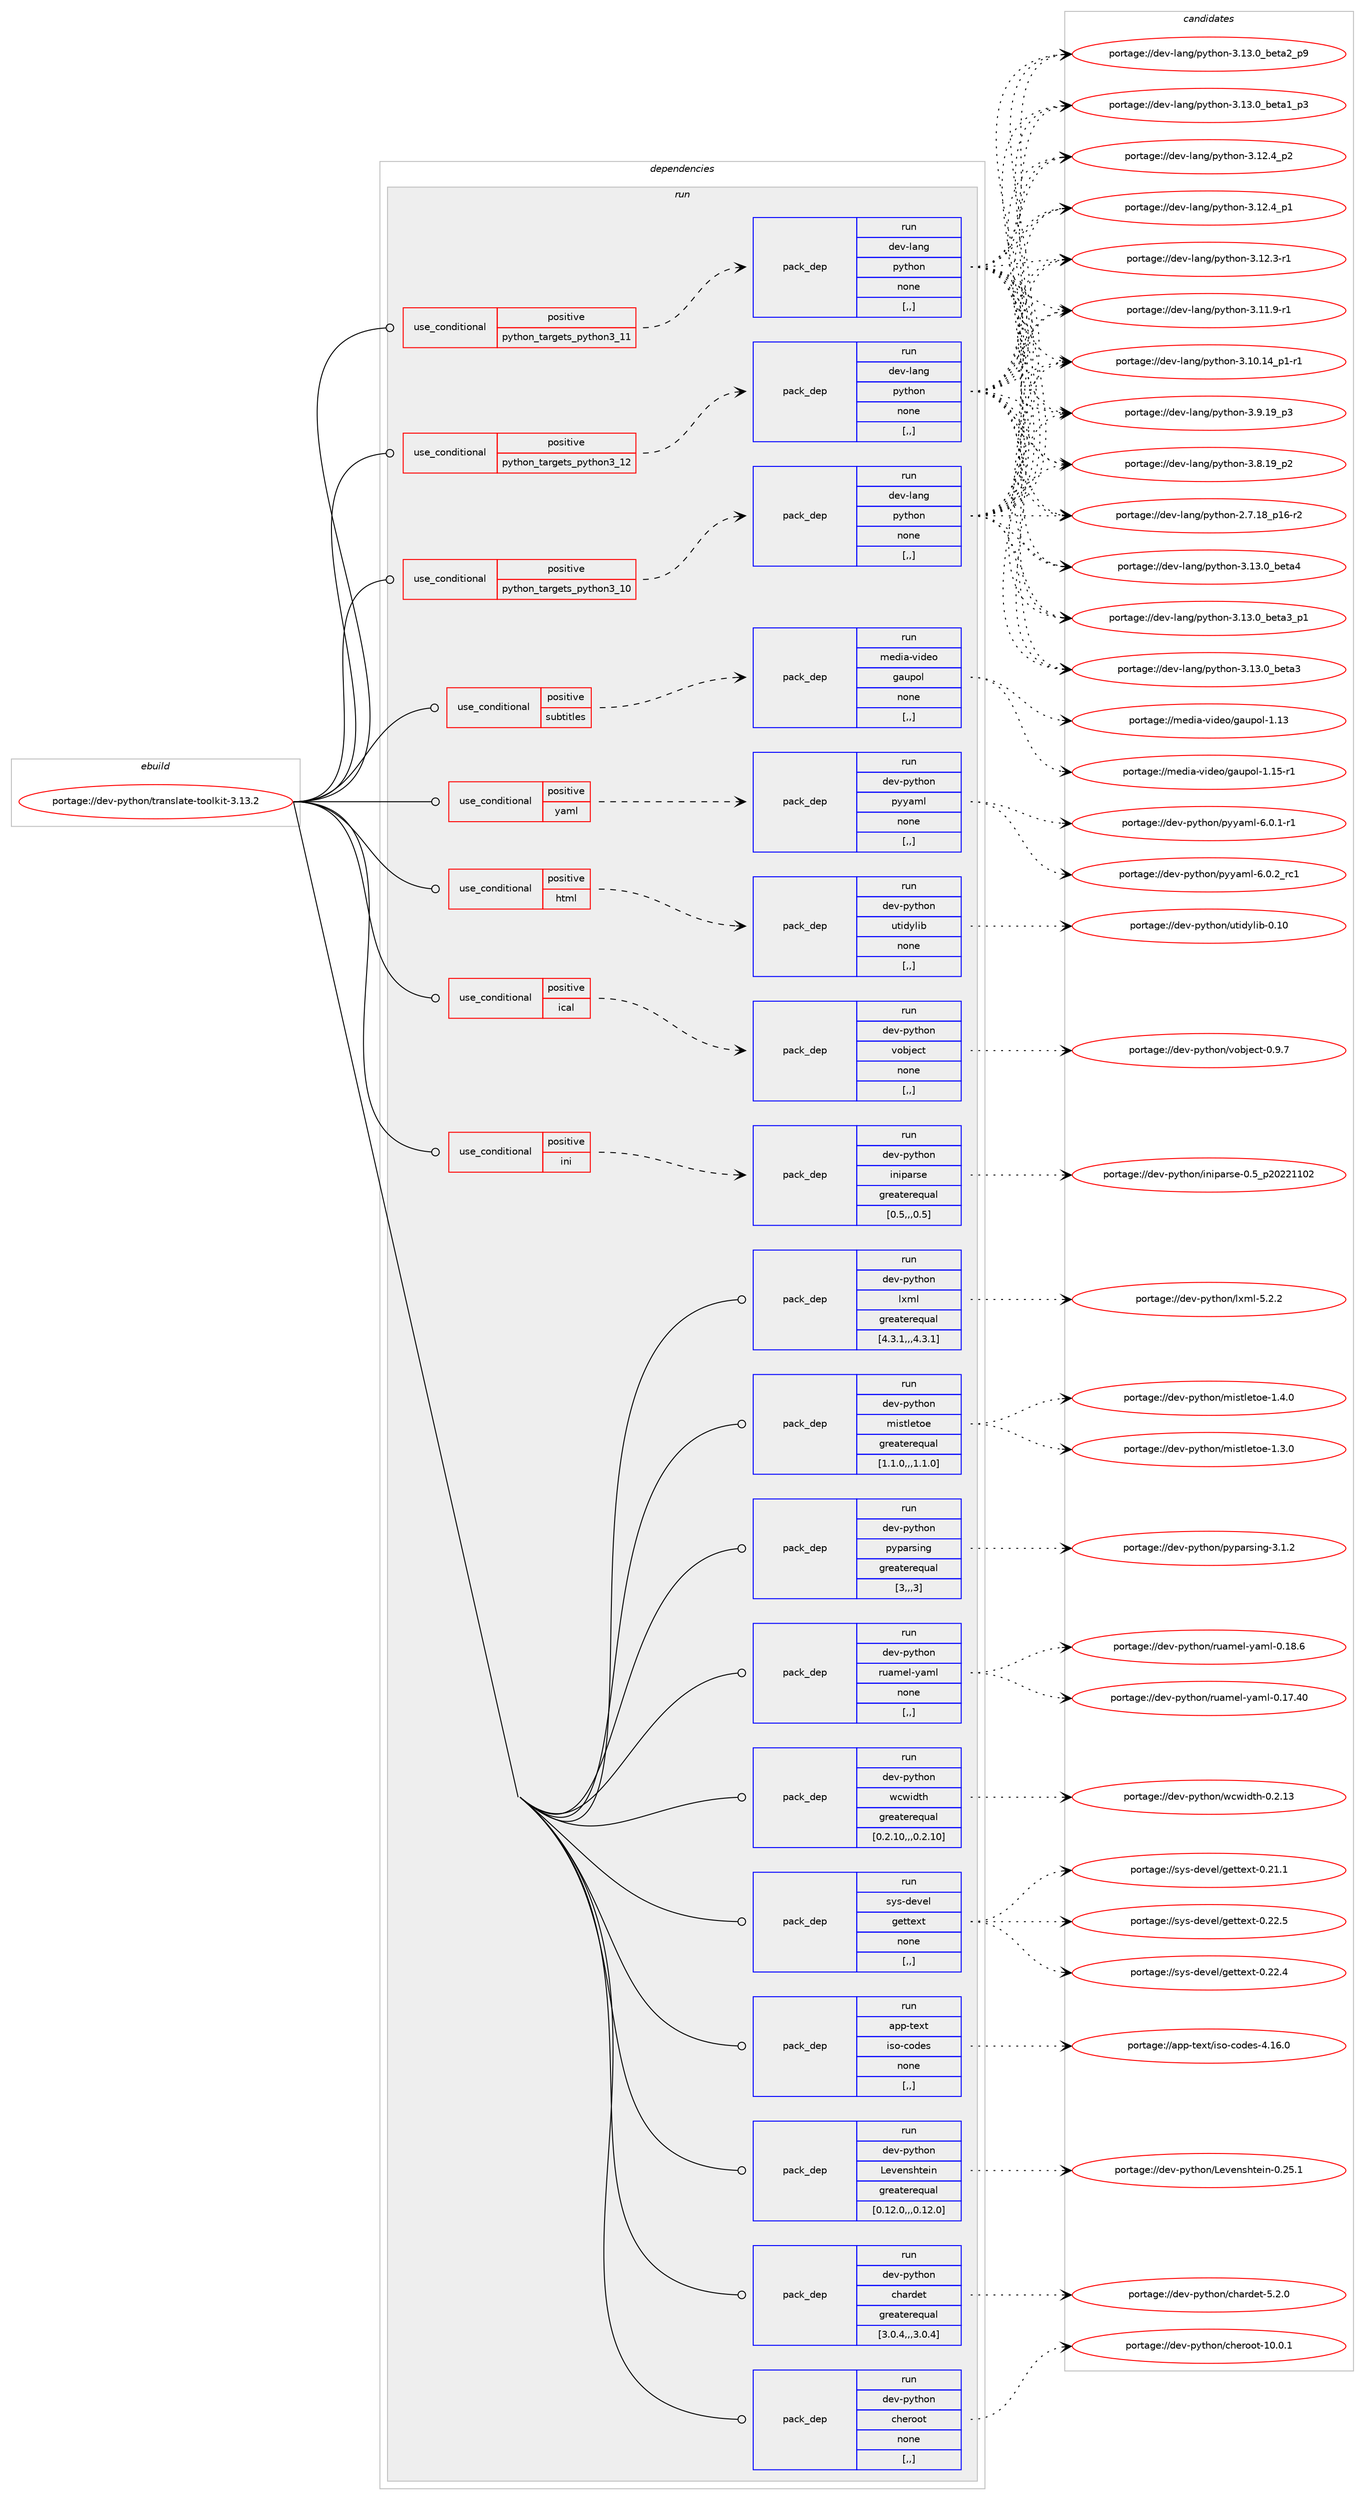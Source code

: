 digraph prolog {

# *************
# Graph options
# *************

newrank=true;
concentrate=true;
compound=true;
graph [rankdir=LR,fontname=Helvetica,fontsize=10,ranksep=1.5];#, ranksep=2.5, nodesep=0.2];
edge  [arrowhead=vee];
node  [fontname=Helvetica,fontsize=10];

# **********
# The ebuild
# **********

subgraph cluster_leftcol {
color=gray;
label=<<i>ebuild</i>>;
id [label="portage://dev-python/translate-toolkit-3.13.2", color=red, width=4, href="../dev-python/translate-toolkit-3.13.2.svg"];
}

# ****************
# The dependencies
# ****************

subgraph cluster_midcol {
color=gray;
label=<<i>dependencies</i>>;
subgraph cluster_compile {
fillcolor="#eeeeee";
style=filled;
label=<<i>compile</i>>;
}
subgraph cluster_compileandrun {
fillcolor="#eeeeee";
style=filled;
label=<<i>compile and run</i>>;
}
subgraph cluster_run {
fillcolor="#eeeeee";
style=filled;
label=<<i>run</i>>;
subgraph cond40707 {
dependency166316 [label=<<TABLE BORDER="0" CELLBORDER="1" CELLSPACING="0" CELLPADDING="4"><TR><TD ROWSPAN="3" CELLPADDING="10">use_conditional</TD></TR><TR><TD>positive</TD></TR><TR><TD>html</TD></TR></TABLE>>, shape=none, color=red];
subgraph pack124335 {
dependency166317 [label=<<TABLE BORDER="0" CELLBORDER="1" CELLSPACING="0" CELLPADDING="4" WIDTH="220"><TR><TD ROWSPAN="6" CELLPADDING="30">pack_dep</TD></TR><TR><TD WIDTH="110">run</TD></TR><TR><TD>dev-python</TD></TR><TR><TD>utidylib</TD></TR><TR><TD>none</TD></TR><TR><TD>[,,]</TD></TR></TABLE>>, shape=none, color=blue];
}
dependency166316:e -> dependency166317:w [weight=20,style="dashed",arrowhead="vee"];
}
id:e -> dependency166316:w [weight=20,style="solid",arrowhead="odot"];
subgraph cond40708 {
dependency166318 [label=<<TABLE BORDER="0" CELLBORDER="1" CELLSPACING="0" CELLPADDING="4"><TR><TD ROWSPAN="3" CELLPADDING="10">use_conditional</TD></TR><TR><TD>positive</TD></TR><TR><TD>ical</TD></TR></TABLE>>, shape=none, color=red];
subgraph pack124336 {
dependency166319 [label=<<TABLE BORDER="0" CELLBORDER="1" CELLSPACING="0" CELLPADDING="4" WIDTH="220"><TR><TD ROWSPAN="6" CELLPADDING="30">pack_dep</TD></TR><TR><TD WIDTH="110">run</TD></TR><TR><TD>dev-python</TD></TR><TR><TD>vobject</TD></TR><TR><TD>none</TD></TR><TR><TD>[,,]</TD></TR></TABLE>>, shape=none, color=blue];
}
dependency166318:e -> dependency166319:w [weight=20,style="dashed",arrowhead="vee"];
}
id:e -> dependency166318:w [weight=20,style="solid",arrowhead="odot"];
subgraph cond40709 {
dependency166320 [label=<<TABLE BORDER="0" CELLBORDER="1" CELLSPACING="0" CELLPADDING="4"><TR><TD ROWSPAN="3" CELLPADDING="10">use_conditional</TD></TR><TR><TD>positive</TD></TR><TR><TD>ini</TD></TR></TABLE>>, shape=none, color=red];
subgraph pack124337 {
dependency166321 [label=<<TABLE BORDER="0" CELLBORDER="1" CELLSPACING="0" CELLPADDING="4" WIDTH="220"><TR><TD ROWSPAN="6" CELLPADDING="30">pack_dep</TD></TR><TR><TD WIDTH="110">run</TD></TR><TR><TD>dev-python</TD></TR><TR><TD>iniparse</TD></TR><TR><TD>greaterequal</TD></TR><TR><TD>[0.5,,,0.5]</TD></TR></TABLE>>, shape=none, color=blue];
}
dependency166320:e -> dependency166321:w [weight=20,style="dashed",arrowhead="vee"];
}
id:e -> dependency166320:w [weight=20,style="solid",arrowhead="odot"];
subgraph cond40710 {
dependency166322 [label=<<TABLE BORDER="0" CELLBORDER="1" CELLSPACING="0" CELLPADDING="4"><TR><TD ROWSPAN="3" CELLPADDING="10">use_conditional</TD></TR><TR><TD>positive</TD></TR><TR><TD>python_targets_python3_10</TD></TR></TABLE>>, shape=none, color=red];
subgraph pack124338 {
dependency166323 [label=<<TABLE BORDER="0" CELLBORDER="1" CELLSPACING="0" CELLPADDING="4" WIDTH="220"><TR><TD ROWSPAN="6" CELLPADDING="30">pack_dep</TD></TR><TR><TD WIDTH="110">run</TD></TR><TR><TD>dev-lang</TD></TR><TR><TD>python</TD></TR><TR><TD>none</TD></TR><TR><TD>[,,]</TD></TR></TABLE>>, shape=none, color=blue];
}
dependency166322:e -> dependency166323:w [weight=20,style="dashed",arrowhead="vee"];
}
id:e -> dependency166322:w [weight=20,style="solid",arrowhead="odot"];
subgraph cond40711 {
dependency166324 [label=<<TABLE BORDER="0" CELLBORDER="1" CELLSPACING="0" CELLPADDING="4"><TR><TD ROWSPAN="3" CELLPADDING="10">use_conditional</TD></TR><TR><TD>positive</TD></TR><TR><TD>python_targets_python3_11</TD></TR></TABLE>>, shape=none, color=red];
subgraph pack124339 {
dependency166325 [label=<<TABLE BORDER="0" CELLBORDER="1" CELLSPACING="0" CELLPADDING="4" WIDTH="220"><TR><TD ROWSPAN="6" CELLPADDING="30">pack_dep</TD></TR><TR><TD WIDTH="110">run</TD></TR><TR><TD>dev-lang</TD></TR><TR><TD>python</TD></TR><TR><TD>none</TD></TR><TR><TD>[,,]</TD></TR></TABLE>>, shape=none, color=blue];
}
dependency166324:e -> dependency166325:w [weight=20,style="dashed",arrowhead="vee"];
}
id:e -> dependency166324:w [weight=20,style="solid",arrowhead="odot"];
subgraph cond40712 {
dependency166326 [label=<<TABLE BORDER="0" CELLBORDER="1" CELLSPACING="0" CELLPADDING="4"><TR><TD ROWSPAN="3" CELLPADDING="10">use_conditional</TD></TR><TR><TD>positive</TD></TR><TR><TD>python_targets_python3_12</TD></TR></TABLE>>, shape=none, color=red];
subgraph pack124340 {
dependency166327 [label=<<TABLE BORDER="0" CELLBORDER="1" CELLSPACING="0" CELLPADDING="4" WIDTH="220"><TR><TD ROWSPAN="6" CELLPADDING="30">pack_dep</TD></TR><TR><TD WIDTH="110">run</TD></TR><TR><TD>dev-lang</TD></TR><TR><TD>python</TD></TR><TR><TD>none</TD></TR><TR><TD>[,,]</TD></TR></TABLE>>, shape=none, color=blue];
}
dependency166326:e -> dependency166327:w [weight=20,style="dashed",arrowhead="vee"];
}
id:e -> dependency166326:w [weight=20,style="solid",arrowhead="odot"];
subgraph cond40713 {
dependency166328 [label=<<TABLE BORDER="0" CELLBORDER="1" CELLSPACING="0" CELLPADDING="4"><TR><TD ROWSPAN="3" CELLPADDING="10">use_conditional</TD></TR><TR><TD>positive</TD></TR><TR><TD>subtitles</TD></TR></TABLE>>, shape=none, color=red];
subgraph pack124341 {
dependency166329 [label=<<TABLE BORDER="0" CELLBORDER="1" CELLSPACING="0" CELLPADDING="4" WIDTH="220"><TR><TD ROWSPAN="6" CELLPADDING="30">pack_dep</TD></TR><TR><TD WIDTH="110">run</TD></TR><TR><TD>media-video</TD></TR><TR><TD>gaupol</TD></TR><TR><TD>none</TD></TR><TR><TD>[,,]</TD></TR></TABLE>>, shape=none, color=blue];
}
dependency166328:e -> dependency166329:w [weight=20,style="dashed",arrowhead="vee"];
}
id:e -> dependency166328:w [weight=20,style="solid",arrowhead="odot"];
subgraph cond40714 {
dependency166330 [label=<<TABLE BORDER="0" CELLBORDER="1" CELLSPACING="0" CELLPADDING="4"><TR><TD ROWSPAN="3" CELLPADDING="10">use_conditional</TD></TR><TR><TD>positive</TD></TR><TR><TD>yaml</TD></TR></TABLE>>, shape=none, color=red];
subgraph pack124342 {
dependency166331 [label=<<TABLE BORDER="0" CELLBORDER="1" CELLSPACING="0" CELLPADDING="4" WIDTH="220"><TR><TD ROWSPAN="6" CELLPADDING="30">pack_dep</TD></TR><TR><TD WIDTH="110">run</TD></TR><TR><TD>dev-python</TD></TR><TR><TD>pyyaml</TD></TR><TR><TD>none</TD></TR><TR><TD>[,,]</TD></TR></TABLE>>, shape=none, color=blue];
}
dependency166330:e -> dependency166331:w [weight=20,style="dashed",arrowhead="vee"];
}
id:e -> dependency166330:w [weight=20,style="solid",arrowhead="odot"];
subgraph pack124343 {
dependency166332 [label=<<TABLE BORDER="0" CELLBORDER="1" CELLSPACING="0" CELLPADDING="4" WIDTH="220"><TR><TD ROWSPAN="6" CELLPADDING="30">pack_dep</TD></TR><TR><TD WIDTH="110">run</TD></TR><TR><TD>app-text</TD></TR><TR><TD>iso-codes</TD></TR><TR><TD>none</TD></TR><TR><TD>[,,]</TD></TR></TABLE>>, shape=none, color=blue];
}
id:e -> dependency166332:w [weight=20,style="solid",arrowhead="odot"];
subgraph pack124344 {
dependency166333 [label=<<TABLE BORDER="0" CELLBORDER="1" CELLSPACING="0" CELLPADDING="4" WIDTH="220"><TR><TD ROWSPAN="6" CELLPADDING="30">pack_dep</TD></TR><TR><TD WIDTH="110">run</TD></TR><TR><TD>dev-python</TD></TR><TR><TD>Levenshtein</TD></TR><TR><TD>greaterequal</TD></TR><TR><TD>[0.12.0,,,0.12.0]</TD></TR></TABLE>>, shape=none, color=blue];
}
id:e -> dependency166333:w [weight=20,style="solid",arrowhead="odot"];
subgraph pack124345 {
dependency166334 [label=<<TABLE BORDER="0" CELLBORDER="1" CELLSPACING="0" CELLPADDING="4" WIDTH="220"><TR><TD ROWSPAN="6" CELLPADDING="30">pack_dep</TD></TR><TR><TD WIDTH="110">run</TD></TR><TR><TD>dev-python</TD></TR><TR><TD>chardet</TD></TR><TR><TD>greaterequal</TD></TR><TR><TD>[3.0.4,,,3.0.4]</TD></TR></TABLE>>, shape=none, color=blue];
}
id:e -> dependency166334:w [weight=20,style="solid",arrowhead="odot"];
subgraph pack124346 {
dependency166335 [label=<<TABLE BORDER="0" CELLBORDER="1" CELLSPACING="0" CELLPADDING="4" WIDTH="220"><TR><TD ROWSPAN="6" CELLPADDING="30">pack_dep</TD></TR><TR><TD WIDTH="110">run</TD></TR><TR><TD>dev-python</TD></TR><TR><TD>cheroot</TD></TR><TR><TD>none</TD></TR><TR><TD>[,,]</TD></TR></TABLE>>, shape=none, color=blue];
}
id:e -> dependency166335:w [weight=20,style="solid",arrowhead="odot"];
subgraph pack124347 {
dependency166336 [label=<<TABLE BORDER="0" CELLBORDER="1" CELLSPACING="0" CELLPADDING="4" WIDTH="220"><TR><TD ROWSPAN="6" CELLPADDING="30">pack_dep</TD></TR><TR><TD WIDTH="110">run</TD></TR><TR><TD>dev-python</TD></TR><TR><TD>lxml</TD></TR><TR><TD>greaterequal</TD></TR><TR><TD>[4.3.1,,,4.3.1]</TD></TR></TABLE>>, shape=none, color=blue];
}
id:e -> dependency166336:w [weight=20,style="solid",arrowhead="odot"];
subgraph pack124348 {
dependency166337 [label=<<TABLE BORDER="0" CELLBORDER="1" CELLSPACING="0" CELLPADDING="4" WIDTH="220"><TR><TD ROWSPAN="6" CELLPADDING="30">pack_dep</TD></TR><TR><TD WIDTH="110">run</TD></TR><TR><TD>dev-python</TD></TR><TR><TD>mistletoe</TD></TR><TR><TD>greaterequal</TD></TR><TR><TD>[1.1.0,,,1.1.0]</TD></TR></TABLE>>, shape=none, color=blue];
}
id:e -> dependency166337:w [weight=20,style="solid",arrowhead="odot"];
subgraph pack124349 {
dependency166338 [label=<<TABLE BORDER="0" CELLBORDER="1" CELLSPACING="0" CELLPADDING="4" WIDTH="220"><TR><TD ROWSPAN="6" CELLPADDING="30">pack_dep</TD></TR><TR><TD WIDTH="110">run</TD></TR><TR><TD>dev-python</TD></TR><TR><TD>pyparsing</TD></TR><TR><TD>greaterequal</TD></TR><TR><TD>[3,,,3]</TD></TR></TABLE>>, shape=none, color=blue];
}
id:e -> dependency166338:w [weight=20,style="solid",arrowhead="odot"];
subgraph pack124350 {
dependency166339 [label=<<TABLE BORDER="0" CELLBORDER="1" CELLSPACING="0" CELLPADDING="4" WIDTH="220"><TR><TD ROWSPAN="6" CELLPADDING="30">pack_dep</TD></TR><TR><TD WIDTH="110">run</TD></TR><TR><TD>dev-python</TD></TR><TR><TD>ruamel-yaml</TD></TR><TR><TD>none</TD></TR><TR><TD>[,,]</TD></TR></TABLE>>, shape=none, color=blue];
}
id:e -> dependency166339:w [weight=20,style="solid",arrowhead="odot"];
subgraph pack124351 {
dependency166340 [label=<<TABLE BORDER="0" CELLBORDER="1" CELLSPACING="0" CELLPADDING="4" WIDTH="220"><TR><TD ROWSPAN="6" CELLPADDING="30">pack_dep</TD></TR><TR><TD WIDTH="110">run</TD></TR><TR><TD>dev-python</TD></TR><TR><TD>wcwidth</TD></TR><TR><TD>greaterequal</TD></TR><TR><TD>[0.2.10,,,0.2.10]</TD></TR></TABLE>>, shape=none, color=blue];
}
id:e -> dependency166340:w [weight=20,style="solid",arrowhead="odot"];
subgraph pack124352 {
dependency166341 [label=<<TABLE BORDER="0" CELLBORDER="1" CELLSPACING="0" CELLPADDING="4" WIDTH="220"><TR><TD ROWSPAN="6" CELLPADDING="30">pack_dep</TD></TR><TR><TD WIDTH="110">run</TD></TR><TR><TD>sys-devel</TD></TR><TR><TD>gettext</TD></TR><TR><TD>none</TD></TR><TR><TD>[,,]</TD></TR></TABLE>>, shape=none, color=blue];
}
id:e -> dependency166341:w [weight=20,style="solid",arrowhead="odot"];
}
}

# **************
# The candidates
# **************

subgraph cluster_choices {
rank=same;
color=gray;
label=<<i>candidates</i>>;

subgraph choice124335 {
color=black;
nodesep=1;
choice1001011184511212111610411111047117116105100121108105984548464948 [label="portage://dev-python/utidylib-0.10", color=red, width=4,href="../dev-python/utidylib-0.10.svg"];
dependency166317:e -> choice1001011184511212111610411111047117116105100121108105984548464948:w [style=dotted,weight="100"];
}
subgraph choice124336 {
color=black;
nodesep=1;
choice10010111845112121116104111110471181119810610199116454846574655 [label="portage://dev-python/vobject-0.9.7", color=red, width=4,href="../dev-python/vobject-0.9.7.svg"];
dependency166319:e -> choice10010111845112121116104111110471181119810610199116454846574655:w [style=dotted,weight="100"];
}
subgraph choice124337 {
color=black;
nodesep=1;
choice10010111845112121116104111110471051101051129711411510145484653951125048505049494850 [label="portage://dev-python/iniparse-0.5_p20221102", color=red, width=4,href="../dev-python/iniparse-0.5_p20221102.svg"];
dependency166321:e -> choice10010111845112121116104111110471051101051129711411510145484653951125048505049494850:w [style=dotted,weight="100"];
}
subgraph choice124338 {
color=black;
nodesep=1;
choice1001011184510897110103471121211161041111104551464951464895981011169752 [label="portage://dev-lang/python-3.13.0_beta4", color=red, width=4,href="../dev-lang/python-3.13.0_beta4.svg"];
choice10010111845108971101034711212111610411111045514649514648959810111697519511249 [label="portage://dev-lang/python-3.13.0_beta3_p1", color=red, width=4,href="../dev-lang/python-3.13.0_beta3_p1.svg"];
choice1001011184510897110103471121211161041111104551464951464895981011169751 [label="portage://dev-lang/python-3.13.0_beta3", color=red, width=4,href="../dev-lang/python-3.13.0_beta3.svg"];
choice10010111845108971101034711212111610411111045514649514648959810111697509511257 [label="portage://dev-lang/python-3.13.0_beta2_p9", color=red, width=4,href="../dev-lang/python-3.13.0_beta2_p9.svg"];
choice10010111845108971101034711212111610411111045514649514648959810111697499511251 [label="portage://dev-lang/python-3.13.0_beta1_p3", color=red, width=4,href="../dev-lang/python-3.13.0_beta1_p3.svg"];
choice100101118451089711010347112121116104111110455146495046529511250 [label="portage://dev-lang/python-3.12.4_p2", color=red, width=4,href="../dev-lang/python-3.12.4_p2.svg"];
choice100101118451089711010347112121116104111110455146495046529511249 [label="portage://dev-lang/python-3.12.4_p1", color=red, width=4,href="../dev-lang/python-3.12.4_p1.svg"];
choice100101118451089711010347112121116104111110455146495046514511449 [label="portage://dev-lang/python-3.12.3-r1", color=red, width=4,href="../dev-lang/python-3.12.3-r1.svg"];
choice100101118451089711010347112121116104111110455146494946574511449 [label="portage://dev-lang/python-3.11.9-r1", color=red, width=4,href="../dev-lang/python-3.11.9-r1.svg"];
choice100101118451089711010347112121116104111110455146494846495295112494511449 [label="portage://dev-lang/python-3.10.14_p1-r1", color=red, width=4,href="../dev-lang/python-3.10.14_p1-r1.svg"];
choice100101118451089711010347112121116104111110455146574649579511251 [label="portage://dev-lang/python-3.9.19_p3", color=red, width=4,href="../dev-lang/python-3.9.19_p3.svg"];
choice100101118451089711010347112121116104111110455146564649579511250 [label="portage://dev-lang/python-3.8.19_p2", color=red, width=4,href="../dev-lang/python-3.8.19_p2.svg"];
choice100101118451089711010347112121116104111110455046554649569511249544511450 [label="portage://dev-lang/python-2.7.18_p16-r2", color=red, width=4,href="../dev-lang/python-2.7.18_p16-r2.svg"];
dependency166323:e -> choice1001011184510897110103471121211161041111104551464951464895981011169752:w [style=dotted,weight="100"];
dependency166323:e -> choice10010111845108971101034711212111610411111045514649514648959810111697519511249:w [style=dotted,weight="100"];
dependency166323:e -> choice1001011184510897110103471121211161041111104551464951464895981011169751:w [style=dotted,weight="100"];
dependency166323:e -> choice10010111845108971101034711212111610411111045514649514648959810111697509511257:w [style=dotted,weight="100"];
dependency166323:e -> choice10010111845108971101034711212111610411111045514649514648959810111697499511251:w [style=dotted,weight="100"];
dependency166323:e -> choice100101118451089711010347112121116104111110455146495046529511250:w [style=dotted,weight="100"];
dependency166323:e -> choice100101118451089711010347112121116104111110455146495046529511249:w [style=dotted,weight="100"];
dependency166323:e -> choice100101118451089711010347112121116104111110455146495046514511449:w [style=dotted,weight="100"];
dependency166323:e -> choice100101118451089711010347112121116104111110455146494946574511449:w [style=dotted,weight="100"];
dependency166323:e -> choice100101118451089711010347112121116104111110455146494846495295112494511449:w [style=dotted,weight="100"];
dependency166323:e -> choice100101118451089711010347112121116104111110455146574649579511251:w [style=dotted,weight="100"];
dependency166323:e -> choice100101118451089711010347112121116104111110455146564649579511250:w [style=dotted,weight="100"];
dependency166323:e -> choice100101118451089711010347112121116104111110455046554649569511249544511450:w [style=dotted,weight="100"];
}
subgraph choice124339 {
color=black;
nodesep=1;
choice1001011184510897110103471121211161041111104551464951464895981011169752 [label="portage://dev-lang/python-3.13.0_beta4", color=red, width=4,href="../dev-lang/python-3.13.0_beta4.svg"];
choice10010111845108971101034711212111610411111045514649514648959810111697519511249 [label="portage://dev-lang/python-3.13.0_beta3_p1", color=red, width=4,href="../dev-lang/python-3.13.0_beta3_p1.svg"];
choice1001011184510897110103471121211161041111104551464951464895981011169751 [label="portage://dev-lang/python-3.13.0_beta3", color=red, width=4,href="../dev-lang/python-3.13.0_beta3.svg"];
choice10010111845108971101034711212111610411111045514649514648959810111697509511257 [label="portage://dev-lang/python-3.13.0_beta2_p9", color=red, width=4,href="../dev-lang/python-3.13.0_beta2_p9.svg"];
choice10010111845108971101034711212111610411111045514649514648959810111697499511251 [label="portage://dev-lang/python-3.13.0_beta1_p3", color=red, width=4,href="../dev-lang/python-3.13.0_beta1_p3.svg"];
choice100101118451089711010347112121116104111110455146495046529511250 [label="portage://dev-lang/python-3.12.4_p2", color=red, width=4,href="../dev-lang/python-3.12.4_p2.svg"];
choice100101118451089711010347112121116104111110455146495046529511249 [label="portage://dev-lang/python-3.12.4_p1", color=red, width=4,href="../dev-lang/python-3.12.4_p1.svg"];
choice100101118451089711010347112121116104111110455146495046514511449 [label="portage://dev-lang/python-3.12.3-r1", color=red, width=4,href="../dev-lang/python-3.12.3-r1.svg"];
choice100101118451089711010347112121116104111110455146494946574511449 [label="portage://dev-lang/python-3.11.9-r1", color=red, width=4,href="../dev-lang/python-3.11.9-r1.svg"];
choice100101118451089711010347112121116104111110455146494846495295112494511449 [label="portage://dev-lang/python-3.10.14_p1-r1", color=red, width=4,href="../dev-lang/python-3.10.14_p1-r1.svg"];
choice100101118451089711010347112121116104111110455146574649579511251 [label="portage://dev-lang/python-3.9.19_p3", color=red, width=4,href="../dev-lang/python-3.9.19_p3.svg"];
choice100101118451089711010347112121116104111110455146564649579511250 [label="portage://dev-lang/python-3.8.19_p2", color=red, width=4,href="../dev-lang/python-3.8.19_p2.svg"];
choice100101118451089711010347112121116104111110455046554649569511249544511450 [label="portage://dev-lang/python-2.7.18_p16-r2", color=red, width=4,href="../dev-lang/python-2.7.18_p16-r2.svg"];
dependency166325:e -> choice1001011184510897110103471121211161041111104551464951464895981011169752:w [style=dotted,weight="100"];
dependency166325:e -> choice10010111845108971101034711212111610411111045514649514648959810111697519511249:w [style=dotted,weight="100"];
dependency166325:e -> choice1001011184510897110103471121211161041111104551464951464895981011169751:w [style=dotted,weight="100"];
dependency166325:e -> choice10010111845108971101034711212111610411111045514649514648959810111697509511257:w [style=dotted,weight="100"];
dependency166325:e -> choice10010111845108971101034711212111610411111045514649514648959810111697499511251:w [style=dotted,weight="100"];
dependency166325:e -> choice100101118451089711010347112121116104111110455146495046529511250:w [style=dotted,weight="100"];
dependency166325:e -> choice100101118451089711010347112121116104111110455146495046529511249:w [style=dotted,weight="100"];
dependency166325:e -> choice100101118451089711010347112121116104111110455146495046514511449:w [style=dotted,weight="100"];
dependency166325:e -> choice100101118451089711010347112121116104111110455146494946574511449:w [style=dotted,weight="100"];
dependency166325:e -> choice100101118451089711010347112121116104111110455146494846495295112494511449:w [style=dotted,weight="100"];
dependency166325:e -> choice100101118451089711010347112121116104111110455146574649579511251:w [style=dotted,weight="100"];
dependency166325:e -> choice100101118451089711010347112121116104111110455146564649579511250:w [style=dotted,weight="100"];
dependency166325:e -> choice100101118451089711010347112121116104111110455046554649569511249544511450:w [style=dotted,weight="100"];
}
subgraph choice124340 {
color=black;
nodesep=1;
choice1001011184510897110103471121211161041111104551464951464895981011169752 [label="portage://dev-lang/python-3.13.0_beta4", color=red, width=4,href="../dev-lang/python-3.13.0_beta4.svg"];
choice10010111845108971101034711212111610411111045514649514648959810111697519511249 [label="portage://dev-lang/python-3.13.0_beta3_p1", color=red, width=4,href="../dev-lang/python-3.13.0_beta3_p1.svg"];
choice1001011184510897110103471121211161041111104551464951464895981011169751 [label="portage://dev-lang/python-3.13.0_beta3", color=red, width=4,href="../dev-lang/python-3.13.0_beta3.svg"];
choice10010111845108971101034711212111610411111045514649514648959810111697509511257 [label="portage://dev-lang/python-3.13.0_beta2_p9", color=red, width=4,href="../dev-lang/python-3.13.0_beta2_p9.svg"];
choice10010111845108971101034711212111610411111045514649514648959810111697499511251 [label="portage://dev-lang/python-3.13.0_beta1_p3", color=red, width=4,href="../dev-lang/python-3.13.0_beta1_p3.svg"];
choice100101118451089711010347112121116104111110455146495046529511250 [label="portage://dev-lang/python-3.12.4_p2", color=red, width=4,href="../dev-lang/python-3.12.4_p2.svg"];
choice100101118451089711010347112121116104111110455146495046529511249 [label="portage://dev-lang/python-3.12.4_p1", color=red, width=4,href="../dev-lang/python-3.12.4_p1.svg"];
choice100101118451089711010347112121116104111110455146495046514511449 [label="portage://dev-lang/python-3.12.3-r1", color=red, width=4,href="../dev-lang/python-3.12.3-r1.svg"];
choice100101118451089711010347112121116104111110455146494946574511449 [label="portage://dev-lang/python-3.11.9-r1", color=red, width=4,href="../dev-lang/python-3.11.9-r1.svg"];
choice100101118451089711010347112121116104111110455146494846495295112494511449 [label="portage://dev-lang/python-3.10.14_p1-r1", color=red, width=4,href="../dev-lang/python-3.10.14_p1-r1.svg"];
choice100101118451089711010347112121116104111110455146574649579511251 [label="portage://dev-lang/python-3.9.19_p3", color=red, width=4,href="../dev-lang/python-3.9.19_p3.svg"];
choice100101118451089711010347112121116104111110455146564649579511250 [label="portage://dev-lang/python-3.8.19_p2", color=red, width=4,href="../dev-lang/python-3.8.19_p2.svg"];
choice100101118451089711010347112121116104111110455046554649569511249544511450 [label="portage://dev-lang/python-2.7.18_p16-r2", color=red, width=4,href="../dev-lang/python-2.7.18_p16-r2.svg"];
dependency166327:e -> choice1001011184510897110103471121211161041111104551464951464895981011169752:w [style=dotted,weight="100"];
dependency166327:e -> choice10010111845108971101034711212111610411111045514649514648959810111697519511249:w [style=dotted,weight="100"];
dependency166327:e -> choice1001011184510897110103471121211161041111104551464951464895981011169751:w [style=dotted,weight="100"];
dependency166327:e -> choice10010111845108971101034711212111610411111045514649514648959810111697509511257:w [style=dotted,weight="100"];
dependency166327:e -> choice10010111845108971101034711212111610411111045514649514648959810111697499511251:w [style=dotted,weight="100"];
dependency166327:e -> choice100101118451089711010347112121116104111110455146495046529511250:w [style=dotted,weight="100"];
dependency166327:e -> choice100101118451089711010347112121116104111110455146495046529511249:w [style=dotted,weight="100"];
dependency166327:e -> choice100101118451089711010347112121116104111110455146495046514511449:w [style=dotted,weight="100"];
dependency166327:e -> choice100101118451089711010347112121116104111110455146494946574511449:w [style=dotted,weight="100"];
dependency166327:e -> choice100101118451089711010347112121116104111110455146494846495295112494511449:w [style=dotted,weight="100"];
dependency166327:e -> choice100101118451089711010347112121116104111110455146574649579511251:w [style=dotted,weight="100"];
dependency166327:e -> choice100101118451089711010347112121116104111110455146564649579511250:w [style=dotted,weight="100"];
dependency166327:e -> choice100101118451089711010347112121116104111110455046554649569511249544511450:w [style=dotted,weight="100"];
}
subgraph choice124341 {
color=black;
nodesep=1;
choice1091011001059745118105100101111471039711711211110845494649534511449 [label="portage://media-video/gaupol-1.15-r1", color=red, width=4,href="../media-video/gaupol-1.15-r1.svg"];
choice109101100105974511810510010111147103971171121111084549464951 [label="portage://media-video/gaupol-1.13", color=red, width=4,href="../media-video/gaupol-1.13.svg"];
dependency166329:e -> choice1091011001059745118105100101111471039711711211110845494649534511449:w [style=dotted,weight="100"];
dependency166329:e -> choice109101100105974511810510010111147103971171121111084549464951:w [style=dotted,weight="100"];
}
subgraph choice124342 {
color=black;
nodesep=1;
choice100101118451121211161041111104711212112197109108455446484650951149949 [label="portage://dev-python/pyyaml-6.0.2_rc1", color=red, width=4,href="../dev-python/pyyaml-6.0.2_rc1.svg"];
choice1001011184511212111610411111047112121121971091084554464846494511449 [label="portage://dev-python/pyyaml-6.0.1-r1", color=red, width=4,href="../dev-python/pyyaml-6.0.1-r1.svg"];
dependency166331:e -> choice100101118451121211161041111104711212112197109108455446484650951149949:w [style=dotted,weight="100"];
dependency166331:e -> choice1001011184511212111610411111047112121121971091084554464846494511449:w [style=dotted,weight="100"];
}
subgraph choice124343 {
color=black;
nodesep=1;
choice971121124511610112011647105115111459911110010111545524649544648 [label="portage://app-text/iso-codes-4.16.0", color=red, width=4,href="../app-text/iso-codes-4.16.0.svg"];
dependency166332:e -> choice971121124511610112011647105115111459911110010111545524649544648:w [style=dotted,weight="100"];
}
subgraph choice124344 {
color=black;
nodesep=1;
choice10010111845112121116104111110477610111810111011510411610110511045484650534649 [label="portage://dev-python/Levenshtein-0.25.1", color=red, width=4,href="../dev-python/Levenshtein-0.25.1.svg"];
dependency166333:e -> choice10010111845112121116104111110477610111810111011510411610110511045484650534649:w [style=dotted,weight="100"];
}
subgraph choice124345 {
color=black;
nodesep=1;
choice10010111845112121116104111110479910497114100101116455346504648 [label="portage://dev-python/chardet-5.2.0", color=red, width=4,href="../dev-python/chardet-5.2.0.svg"];
dependency166334:e -> choice10010111845112121116104111110479910497114100101116455346504648:w [style=dotted,weight="100"];
}
subgraph choice124346 {
color=black;
nodesep=1;
choice10010111845112121116104111110479910410111411111111645494846484649 [label="portage://dev-python/cheroot-10.0.1", color=red, width=4,href="../dev-python/cheroot-10.0.1.svg"];
dependency166335:e -> choice10010111845112121116104111110479910410111411111111645494846484649:w [style=dotted,weight="100"];
}
subgraph choice124347 {
color=black;
nodesep=1;
choice1001011184511212111610411111047108120109108455346504650 [label="portage://dev-python/lxml-5.2.2", color=red, width=4,href="../dev-python/lxml-5.2.2.svg"];
dependency166336:e -> choice1001011184511212111610411111047108120109108455346504650:w [style=dotted,weight="100"];
}
subgraph choice124348 {
color=black;
nodesep=1;
choice1001011184511212111610411111047109105115116108101116111101454946524648 [label="portage://dev-python/mistletoe-1.4.0", color=red, width=4,href="../dev-python/mistletoe-1.4.0.svg"];
choice1001011184511212111610411111047109105115116108101116111101454946514648 [label="portage://dev-python/mistletoe-1.3.0", color=red, width=4,href="../dev-python/mistletoe-1.3.0.svg"];
dependency166337:e -> choice1001011184511212111610411111047109105115116108101116111101454946524648:w [style=dotted,weight="100"];
dependency166337:e -> choice1001011184511212111610411111047109105115116108101116111101454946514648:w [style=dotted,weight="100"];
}
subgraph choice124349 {
color=black;
nodesep=1;
choice100101118451121211161041111104711212111297114115105110103455146494650 [label="portage://dev-python/pyparsing-3.1.2", color=red, width=4,href="../dev-python/pyparsing-3.1.2.svg"];
dependency166338:e -> choice100101118451121211161041111104711212111297114115105110103455146494650:w [style=dotted,weight="100"];
}
subgraph choice124350 {
color=black;
nodesep=1;
choice100101118451121211161041111104711411797109101108451219710910845484649564654 [label="portage://dev-python/ruamel-yaml-0.18.6", color=red, width=4,href="../dev-python/ruamel-yaml-0.18.6.svg"];
choice10010111845112121116104111110471141179710910110845121971091084548464955465248 [label="portage://dev-python/ruamel-yaml-0.17.40", color=red, width=4,href="../dev-python/ruamel-yaml-0.17.40.svg"];
dependency166339:e -> choice100101118451121211161041111104711411797109101108451219710910845484649564654:w [style=dotted,weight="100"];
dependency166339:e -> choice10010111845112121116104111110471141179710910110845121971091084548464955465248:w [style=dotted,weight="100"];
}
subgraph choice124351 {
color=black;
nodesep=1;
choice10010111845112121116104111110471199911910510011610445484650464951 [label="portage://dev-python/wcwidth-0.2.13", color=red, width=4,href="../dev-python/wcwidth-0.2.13.svg"];
dependency166340:e -> choice10010111845112121116104111110471199911910510011610445484650464951:w [style=dotted,weight="100"];
}
subgraph choice124352 {
color=black;
nodesep=1;
choice115121115451001011181011084710310111611610112011645484650504653 [label="portage://sys-devel/gettext-0.22.5", color=red, width=4,href="../sys-devel/gettext-0.22.5.svg"];
choice115121115451001011181011084710310111611610112011645484650504652 [label="portage://sys-devel/gettext-0.22.4", color=red, width=4,href="../sys-devel/gettext-0.22.4.svg"];
choice115121115451001011181011084710310111611610112011645484650494649 [label="portage://sys-devel/gettext-0.21.1", color=red, width=4,href="../sys-devel/gettext-0.21.1.svg"];
dependency166341:e -> choice115121115451001011181011084710310111611610112011645484650504653:w [style=dotted,weight="100"];
dependency166341:e -> choice115121115451001011181011084710310111611610112011645484650504652:w [style=dotted,weight="100"];
dependency166341:e -> choice115121115451001011181011084710310111611610112011645484650494649:w [style=dotted,weight="100"];
}
}

}
